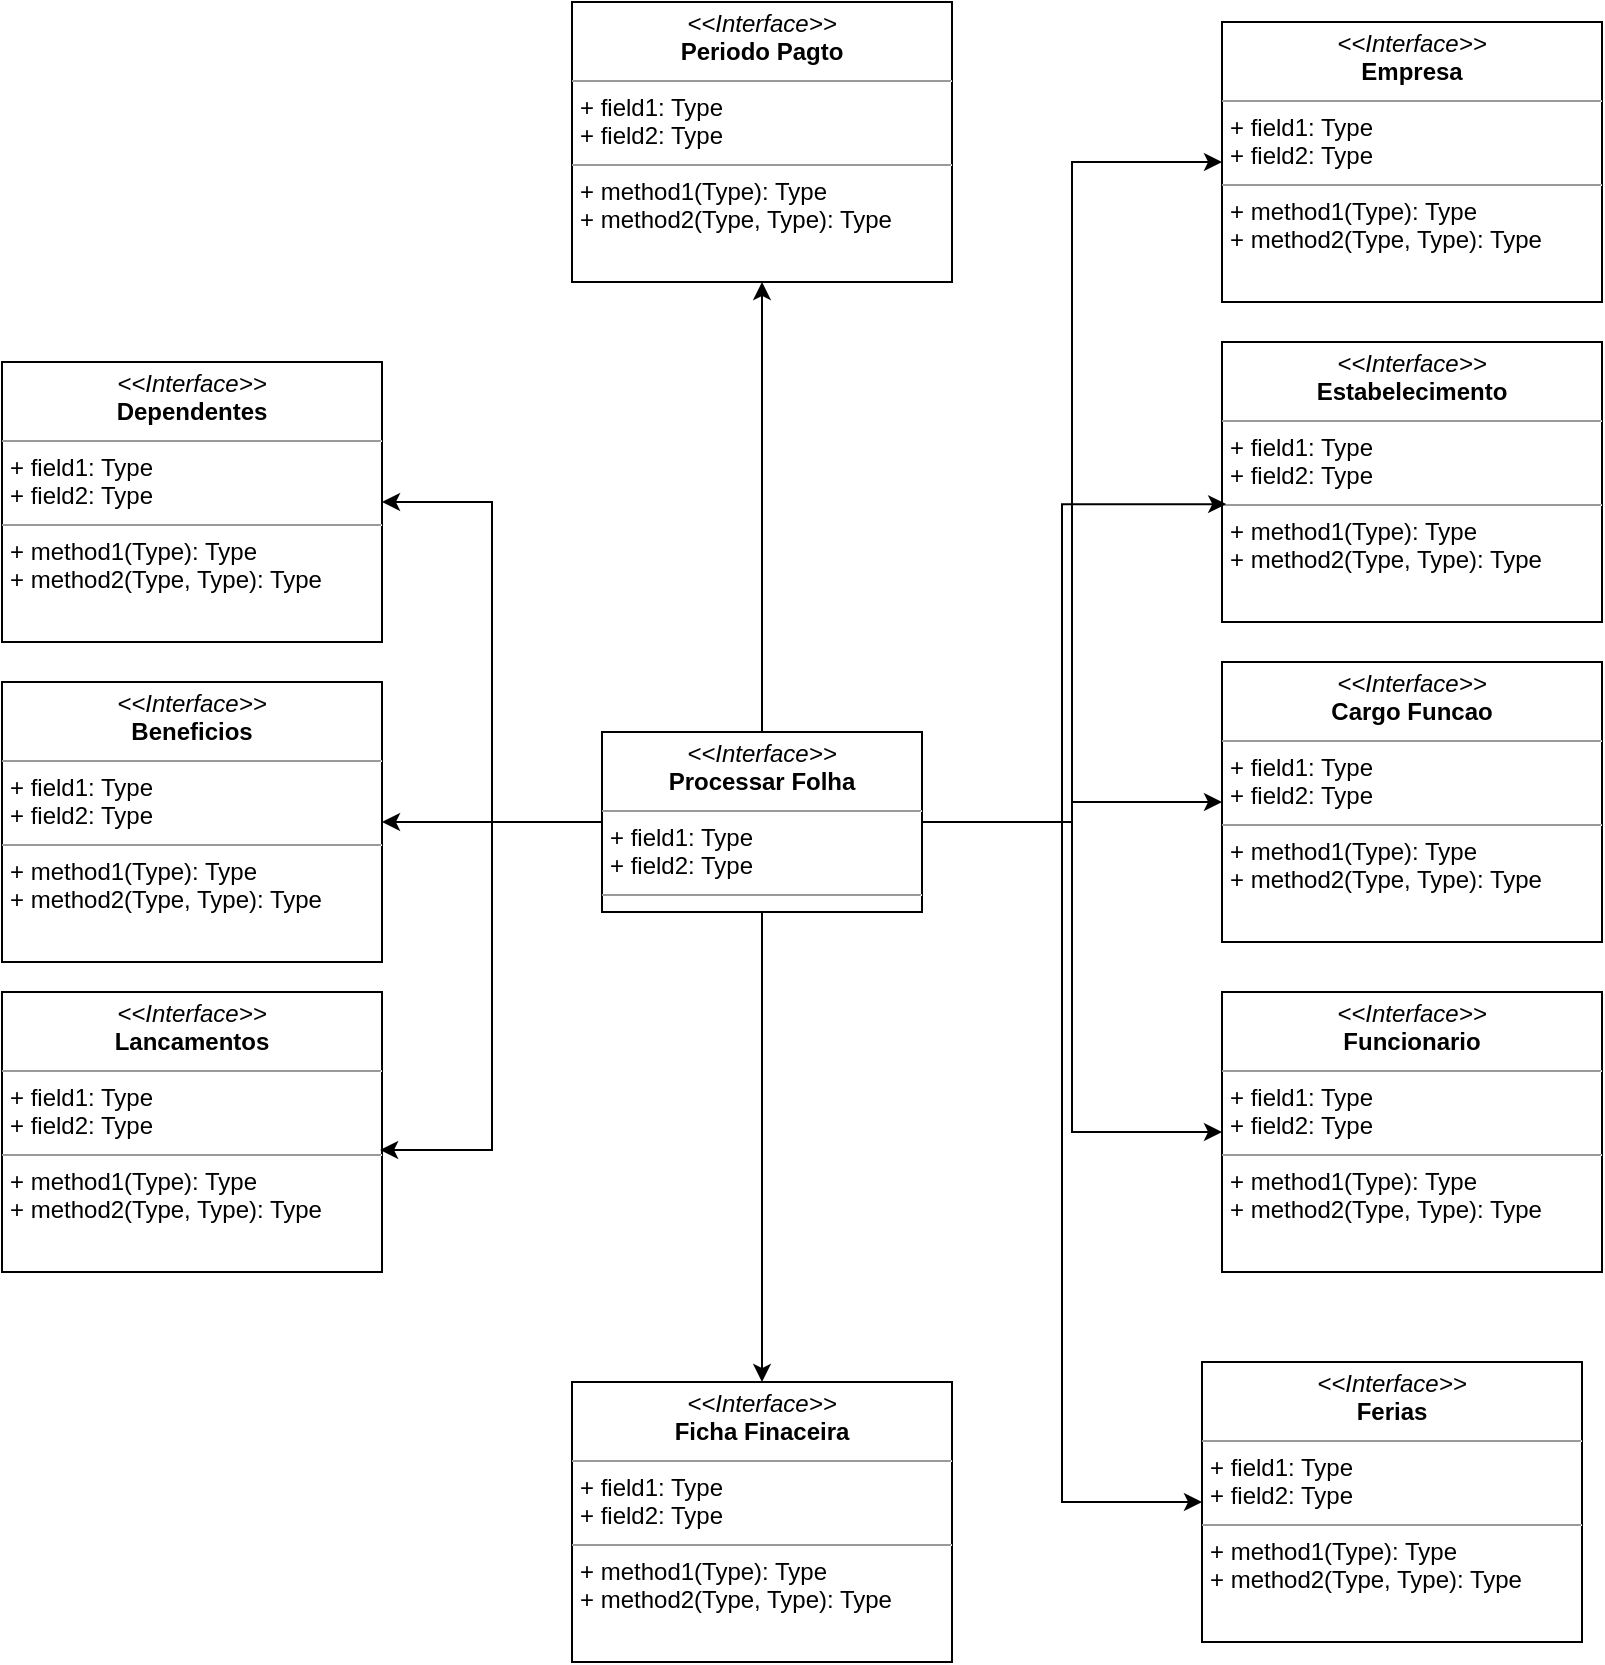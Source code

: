 <mxfile version="14.7.8" type="github">
  <diagram id="MFH1P3MlGhvJh9Ebrjf_" name="Page-1">
    <mxGraphModel dx="1422" dy="762" grid="1" gridSize="10" guides="1" tooltips="1" connect="1" arrows="1" fold="1" page="1" pageScale="1" pageWidth="827" pageHeight="1169" math="0" shadow="0">
      <root>
        <mxCell id="0" />
        <mxCell id="1" parent="0" />
        <mxCell id="UuAiRNLhj1fS_8htZdPc-1" value="&lt;p style=&quot;margin: 0px ; margin-top: 4px ; text-align: center&quot;&gt;&lt;i&gt;&amp;lt;&amp;lt;Interface&amp;gt;&amp;gt;&lt;/i&gt;&lt;br&gt;&lt;b&gt;Empresa&lt;/b&gt;&lt;/p&gt;&lt;hr size=&quot;1&quot;&gt;&lt;p style=&quot;margin: 0px ; margin-left: 4px&quot;&gt;+ field1: Type&lt;br&gt;+ field2: Type&lt;/p&gt;&lt;hr size=&quot;1&quot;&gt;&lt;p style=&quot;margin: 0px ; margin-left: 4px&quot;&gt;+ method1(Type): Type&lt;br&gt;+ method2(Type, Type): Type&lt;/p&gt;" style="verticalAlign=top;align=left;overflow=fill;fontSize=12;fontFamily=Helvetica;html=1;" vertex="1" parent="1">
          <mxGeometry x="620" y="30" width="190" height="140" as="geometry" />
        </mxCell>
        <mxCell id="UuAiRNLhj1fS_8htZdPc-2" value="&lt;p style=&quot;margin: 0px ; margin-top: 4px ; text-align: center&quot;&gt;&lt;i&gt;&amp;lt;&amp;lt;Interface&amp;gt;&amp;gt;&lt;/i&gt;&lt;br&gt;&lt;b&gt;Estabelecimento&lt;/b&gt;&lt;/p&gt;&lt;hr size=&quot;1&quot;&gt;&lt;p style=&quot;margin: 0px ; margin-left: 4px&quot;&gt;+ field1: Type&lt;br&gt;+ field2: Type&lt;/p&gt;&lt;hr size=&quot;1&quot;&gt;&lt;p style=&quot;margin: 0px ; margin-left: 4px&quot;&gt;+ method1(Type): Type&lt;br&gt;+ method2(Type, Type): Type&lt;/p&gt;" style="verticalAlign=top;align=left;overflow=fill;fontSize=12;fontFamily=Helvetica;html=1;" vertex="1" parent="1">
          <mxGeometry x="620" y="190" width="190" height="140" as="geometry" />
        </mxCell>
        <mxCell id="UuAiRNLhj1fS_8htZdPc-5" value="&lt;p style=&quot;margin: 0px ; margin-top: 4px ; text-align: center&quot;&gt;&lt;i&gt;&amp;lt;&amp;lt;Interface&amp;gt;&amp;gt;&lt;/i&gt;&lt;br&gt;&lt;b&gt;Cargo Funcao&lt;/b&gt;&lt;/p&gt;&lt;hr size=&quot;1&quot;&gt;&lt;p style=&quot;margin: 0px ; margin-left: 4px&quot;&gt;+ field1: Type&lt;br&gt;+ field2: Type&lt;/p&gt;&lt;hr size=&quot;1&quot;&gt;&lt;p style=&quot;margin: 0px ; margin-left: 4px&quot;&gt;+ method1(Type): Type&lt;br&gt;+ method2(Type, Type): Type&lt;/p&gt;" style="verticalAlign=top;align=left;overflow=fill;fontSize=12;fontFamily=Helvetica;html=1;" vertex="1" parent="1">
          <mxGeometry x="620" y="350" width="190" height="140" as="geometry" />
        </mxCell>
        <mxCell id="UuAiRNLhj1fS_8htZdPc-6" value="&lt;p style=&quot;margin: 0px ; margin-top: 4px ; text-align: center&quot;&gt;&lt;i&gt;&amp;lt;&amp;lt;Interface&amp;gt;&amp;gt;&lt;/i&gt;&lt;br&gt;&lt;b&gt;Funcionario&lt;/b&gt;&lt;/p&gt;&lt;hr size=&quot;1&quot;&gt;&lt;p style=&quot;margin: 0px ; margin-left: 4px&quot;&gt;+ field1: Type&lt;br&gt;+ field2: Type&lt;/p&gt;&lt;hr size=&quot;1&quot;&gt;&lt;p style=&quot;margin: 0px ; margin-left: 4px&quot;&gt;+ method1(Type): Type&lt;br&gt;+ method2(Type, Type): Type&lt;/p&gt;" style="verticalAlign=top;align=left;overflow=fill;fontSize=12;fontFamily=Helvetica;html=1;" vertex="1" parent="1">
          <mxGeometry x="620" y="515" width="190" height="140" as="geometry" />
        </mxCell>
        <mxCell id="UuAiRNLhj1fS_8htZdPc-8" value="&lt;p style=&quot;margin: 0px ; margin-top: 4px ; text-align: center&quot;&gt;&lt;i&gt;&amp;lt;&amp;lt;Interface&amp;gt;&amp;gt;&lt;/i&gt;&lt;br&gt;&lt;b&gt;Dependentes&lt;/b&gt;&lt;/p&gt;&lt;hr size=&quot;1&quot;&gt;&lt;p style=&quot;margin: 0px ; margin-left: 4px&quot;&gt;+ field1: Type&lt;br&gt;+ field2: Type&lt;/p&gt;&lt;hr size=&quot;1&quot;&gt;&lt;p style=&quot;margin: 0px ; margin-left: 4px&quot;&gt;+ method1(Type): Type&lt;br&gt;+ method2(Type, Type): Type&lt;/p&gt;" style="verticalAlign=top;align=left;overflow=fill;fontSize=12;fontFamily=Helvetica;html=1;" vertex="1" parent="1">
          <mxGeometry x="10" y="200" width="190" height="140" as="geometry" />
        </mxCell>
        <mxCell id="UuAiRNLhj1fS_8htZdPc-9" value="&lt;p style=&quot;margin: 0px ; margin-top: 4px ; text-align: center&quot;&gt;&lt;i&gt;&amp;lt;&amp;lt;Interface&amp;gt;&amp;gt;&lt;/i&gt;&lt;br&gt;&lt;b&gt;Ficha Finaceira&lt;/b&gt;&lt;/p&gt;&lt;hr size=&quot;1&quot;&gt;&lt;p style=&quot;margin: 0px ; margin-left: 4px&quot;&gt;+ field1: Type&lt;br&gt;+ field2: Type&lt;/p&gt;&lt;hr size=&quot;1&quot;&gt;&lt;p style=&quot;margin: 0px ; margin-left: 4px&quot;&gt;+ method1(Type): Type&lt;br&gt;+ method2(Type, Type): Type&lt;/p&gt;" style="verticalAlign=top;align=left;overflow=fill;fontSize=12;fontFamily=Helvetica;html=1;" vertex="1" parent="1">
          <mxGeometry x="295" y="710" width="190" height="140" as="geometry" />
        </mxCell>
        <mxCell id="UuAiRNLhj1fS_8htZdPc-10" value="&lt;p style=&quot;margin: 0px ; margin-top: 4px ; text-align: center&quot;&gt;&lt;i&gt;&amp;lt;&amp;lt;Interface&amp;gt;&amp;gt;&lt;/i&gt;&lt;br&gt;&lt;b&gt;Lancamentos&lt;/b&gt;&lt;/p&gt;&lt;hr size=&quot;1&quot;&gt;&lt;p style=&quot;margin: 0px ; margin-left: 4px&quot;&gt;+ field1: Type&lt;br&gt;+ field2: Type&lt;/p&gt;&lt;hr size=&quot;1&quot;&gt;&lt;p style=&quot;margin: 0px ; margin-left: 4px&quot;&gt;+ method1(Type): Type&lt;br&gt;+ method2(Type, Type): Type&lt;/p&gt;" style="verticalAlign=top;align=left;overflow=fill;fontSize=12;fontFamily=Helvetica;html=1;" vertex="1" parent="1">
          <mxGeometry x="10" y="515" width="190" height="140" as="geometry" />
        </mxCell>
        <mxCell id="UuAiRNLhj1fS_8htZdPc-11" value="&lt;p style=&quot;margin: 0px ; margin-top: 4px ; text-align: center&quot;&gt;&lt;i&gt;&amp;lt;&amp;lt;Interface&amp;gt;&amp;gt;&lt;/i&gt;&lt;br&gt;&lt;b&gt;Beneficios&lt;/b&gt;&lt;/p&gt;&lt;hr size=&quot;1&quot;&gt;&lt;p style=&quot;margin: 0px ; margin-left: 4px&quot;&gt;+ field1: Type&lt;br&gt;+ field2: Type&lt;/p&gt;&lt;hr size=&quot;1&quot;&gt;&lt;p style=&quot;margin: 0px ; margin-left: 4px&quot;&gt;+ method1(Type): Type&lt;br&gt;+ method2(Type, Type): Type&lt;/p&gt;" style="verticalAlign=top;align=left;overflow=fill;fontSize=12;fontFamily=Helvetica;html=1;" vertex="1" parent="1">
          <mxGeometry x="10" y="360" width="190" height="140" as="geometry" />
        </mxCell>
        <mxCell id="UuAiRNLhj1fS_8htZdPc-14" style="edgeStyle=orthogonalEdgeStyle;rounded=0;orthogonalLoop=1;jettySize=auto;html=1;entryX=0;entryY=0.5;entryDx=0;entryDy=0;" edge="1" parent="1" source="UuAiRNLhj1fS_8htZdPc-12" target="UuAiRNLhj1fS_8htZdPc-1">
          <mxGeometry relative="1" as="geometry" />
        </mxCell>
        <mxCell id="UuAiRNLhj1fS_8htZdPc-16" style="edgeStyle=orthogonalEdgeStyle;rounded=0;orthogonalLoop=1;jettySize=auto;html=1;entryX=0.011;entryY=0.579;entryDx=0;entryDy=0;entryPerimeter=0;" edge="1" parent="1" source="UuAiRNLhj1fS_8htZdPc-12" target="UuAiRNLhj1fS_8htZdPc-2">
          <mxGeometry relative="1" as="geometry">
            <Array as="points">
              <mxPoint x="540" y="430" />
              <mxPoint x="540" y="271" />
            </Array>
          </mxGeometry>
        </mxCell>
        <mxCell id="UuAiRNLhj1fS_8htZdPc-17" style="edgeStyle=orthogonalEdgeStyle;rounded=0;orthogonalLoop=1;jettySize=auto;html=1;entryX=0;entryY=0.5;entryDx=0;entryDy=0;" edge="1" parent="1" source="UuAiRNLhj1fS_8htZdPc-12" target="UuAiRNLhj1fS_8htZdPc-5">
          <mxGeometry relative="1" as="geometry" />
        </mxCell>
        <mxCell id="UuAiRNLhj1fS_8htZdPc-18" style="edgeStyle=orthogonalEdgeStyle;rounded=0;orthogonalLoop=1;jettySize=auto;html=1;entryX=0;entryY=0.5;entryDx=0;entryDy=0;" edge="1" parent="1" source="UuAiRNLhj1fS_8htZdPc-12" target="UuAiRNLhj1fS_8htZdPc-6">
          <mxGeometry relative="1" as="geometry" />
        </mxCell>
        <mxCell id="UuAiRNLhj1fS_8htZdPc-21" style="edgeStyle=orthogonalEdgeStyle;rounded=0;orthogonalLoop=1;jettySize=auto;html=1;entryX=0.5;entryY=0;entryDx=0;entryDy=0;" edge="1" parent="1" source="UuAiRNLhj1fS_8htZdPc-12" target="UuAiRNLhj1fS_8htZdPc-9">
          <mxGeometry relative="1" as="geometry" />
        </mxCell>
        <mxCell id="UuAiRNLhj1fS_8htZdPc-22" style="edgeStyle=orthogonalEdgeStyle;rounded=0;orthogonalLoop=1;jettySize=auto;html=1;entryX=0.995;entryY=0.564;entryDx=0;entryDy=0;entryPerimeter=0;" edge="1" parent="1" source="UuAiRNLhj1fS_8htZdPc-12" target="UuAiRNLhj1fS_8htZdPc-10">
          <mxGeometry relative="1" as="geometry" />
        </mxCell>
        <mxCell id="UuAiRNLhj1fS_8htZdPc-23" style="edgeStyle=orthogonalEdgeStyle;rounded=0;orthogonalLoop=1;jettySize=auto;html=1;entryX=1;entryY=0.5;entryDx=0;entryDy=0;" edge="1" parent="1" source="UuAiRNLhj1fS_8htZdPc-12" target="UuAiRNLhj1fS_8htZdPc-11">
          <mxGeometry relative="1" as="geometry" />
        </mxCell>
        <mxCell id="UuAiRNLhj1fS_8htZdPc-24" style="edgeStyle=orthogonalEdgeStyle;rounded=0;orthogonalLoop=1;jettySize=auto;html=1;entryX=1;entryY=0.5;entryDx=0;entryDy=0;" edge="1" parent="1" source="UuAiRNLhj1fS_8htZdPc-12" target="UuAiRNLhj1fS_8htZdPc-8">
          <mxGeometry relative="1" as="geometry" />
        </mxCell>
        <mxCell id="UuAiRNLhj1fS_8htZdPc-28" style="edgeStyle=orthogonalEdgeStyle;rounded=0;orthogonalLoop=1;jettySize=auto;html=1;entryX=0.5;entryY=1;entryDx=0;entryDy=0;" edge="1" parent="1" source="UuAiRNLhj1fS_8htZdPc-12" target="UuAiRNLhj1fS_8htZdPc-25">
          <mxGeometry relative="1" as="geometry" />
        </mxCell>
        <mxCell id="UuAiRNLhj1fS_8htZdPc-29" style="edgeStyle=orthogonalEdgeStyle;rounded=0;orthogonalLoop=1;jettySize=auto;html=1;entryX=0;entryY=0.5;entryDx=0;entryDy=0;" edge="1" parent="1" source="UuAiRNLhj1fS_8htZdPc-12" target="UuAiRNLhj1fS_8htZdPc-27">
          <mxGeometry relative="1" as="geometry" />
        </mxCell>
        <mxCell id="UuAiRNLhj1fS_8htZdPc-12" value="&lt;p style=&quot;margin: 0px ; margin-top: 4px ; text-align: center&quot;&gt;&lt;i&gt;&amp;lt;&amp;lt;Interface&amp;gt;&amp;gt;&lt;/i&gt;&lt;br&gt;&lt;b&gt;Processar Folha&lt;/b&gt;&lt;/p&gt;&lt;hr size=&quot;1&quot;&gt;&lt;p style=&quot;margin: 0px ; margin-left: 4px&quot;&gt;+ field1: Type&lt;br&gt;+ field2: Type&lt;/p&gt;&lt;hr size=&quot;1&quot;&gt;&lt;p style=&quot;margin: 0px ; margin-left: 4px&quot;&gt;+ method1(Type): Type&lt;br&gt;+ method2(Type, Type): Type&lt;/p&gt;" style="verticalAlign=top;align=left;overflow=fill;fontSize=12;fontFamily=Helvetica;html=1;" vertex="1" parent="1">
          <mxGeometry x="310" y="385" width="160" height="90" as="geometry" />
        </mxCell>
        <mxCell id="UuAiRNLhj1fS_8htZdPc-25" value="&lt;p style=&quot;margin: 0px ; margin-top: 4px ; text-align: center&quot;&gt;&lt;i&gt;&amp;lt;&amp;lt;Interface&amp;gt;&amp;gt;&lt;/i&gt;&lt;br&gt;&lt;b&gt;Periodo Pagto&lt;/b&gt;&lt;/p&gt;&lt;hr size=&quot;1&quot;&gt;&lt;p style=&quot;margin: 0px ; margin-left: 4px&quot;&gt;+ field1: Type&lt;br&gt;+ field2: Type&lt;/p&gt;&lt;hr size=&quot;1&quot;&gt;&lt;p style=&quot;margin: 0px ; margin-left: 4px&quot;&gt;+ method1(Type): Type&lt;br&gt;+ method2(Type, Type): Type&lt;/p&gt;" style="verticalAlign=top;align=left;overflow=fill;fontSize=12;fontFamily=Helvetica;html=1;" vertex="1" parent="1">
          <mxGeometry x="295" y="20" width="190" height="140" as="geometry" />
        </mxCell>
        <mxCell id="UuAiRNLhj1fS_8htZdPc-27" value="&lt;p style=&quot;margin: 0px ; margin-top: 4px ; text-align: center&quot;&gt;&lt;i&gt;&amp;lt;&amp;lt;Interface&amp;gt;&amp;gt;&lt;/i&gt;&lt;br&gt;&lt;b&gt;Ferias&lt;/b&gt;&lt;/p&gt;&lt;hr size=&quot;1&quot;&gt;&lt;p style=&quot;margin: 0px ; margin-left: 4px&quot;&gt;+ field1: Type&lt;br&gt;+ field2: Type&lt;/p&gt;&lt;hr size=&quot;1&quot;&gt;&lt;p style=&quot;margin: 0px ; margin-left: 4px&quot;&gt;+ method1(Type): Type&lt;br&gt;+ method2(Type, Type): Type&lt;/p&gt;" style="verticalAlign=top;align=left;overflow=fill;fontSize=12;fontFamily=Helvetica;html=1;" vertex="1" parent="1">
          <mxGeometry x="610" y="700" width="190" height="140" as="geometry" />
        </mxCell>
      </root>
    </mxGraphModel>
  </diagram>
</mxfile>
